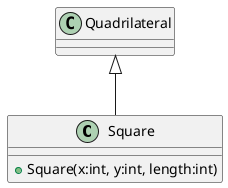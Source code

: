 @startuml
class Square {
    + Square(x:int, y:int, length:int)
}
Quadrilateral <|-- Square
@enduml
